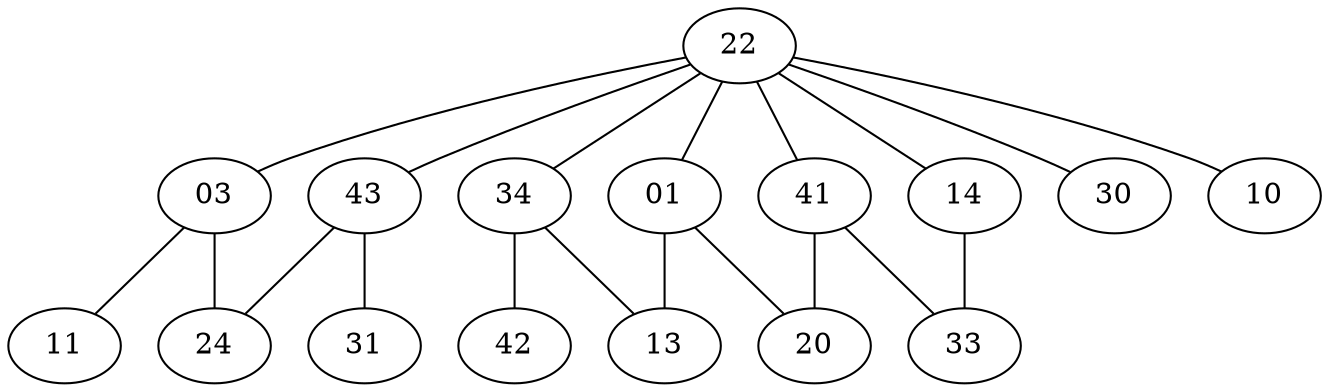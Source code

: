 graph G {
22--03;
22--01;
22--43;
22--41;
22--34;
22--14;
22--30;
22--10;
03--24;
03--11;
01--20;
01--13;
43--24;
43--31;
41--20;
41--33;
34--13;
34--42;
14--33;

}